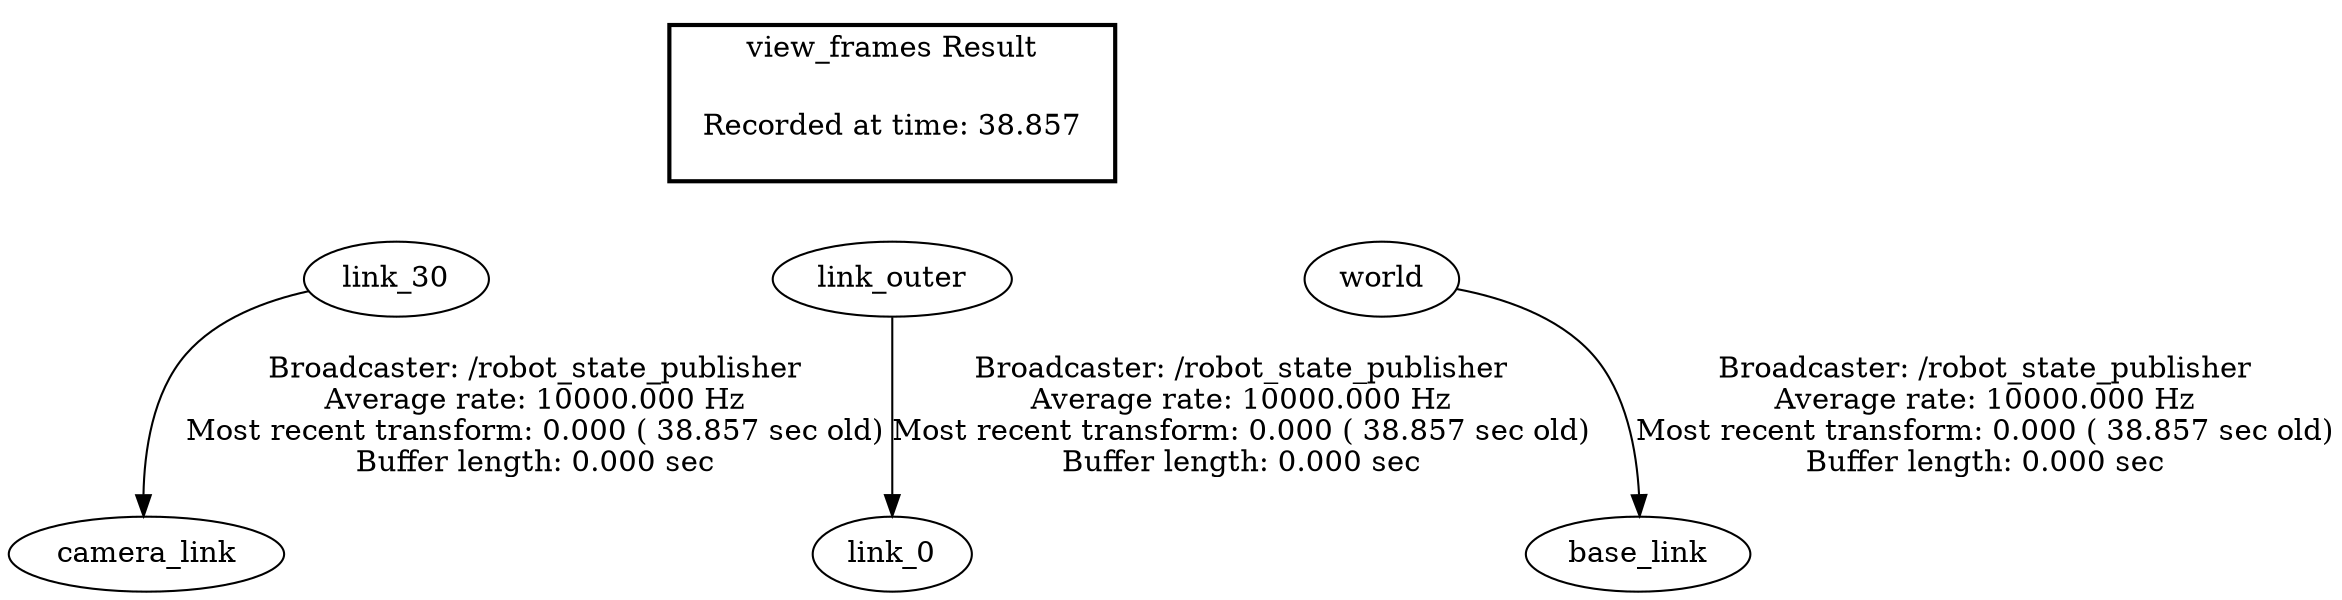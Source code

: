 digraph G {
"link_30" -> "camera_link"[label="Broadcaster: /robot_state_publisher\nAverage rate: 10000.000 Hz\nMost recent transform: 0.000 ( 38.857 sec old)\nBuffer length: 0.000 sec\n"];
"link_outer" -> "link_0"[label="Broadcaster: /robot_state_publisher\nAverage rate: 10000.000 Hz\nMost recent transform: 0.000 ( 38.857 sec old)\nBuffer length: 0.000 sec\n"];
"world" -> "base_link"[label="Broadcaster: /robot_state_publisher\nAverage rate: 10000.000 Hz\nMost recent transform: 0.000 ( 38.857 sec old)\nBuffer length: 0.000 sec\n"];
edge [style=invis];
 subgraph cluster_legend { style=bold; color=black; label ="view_frames Result";
"Recorded at time: 38.857"[ shape=plaintext ] ;
 }->"link_30";
edge [style=invis];
 subgraph cluster_legend { style=bold; color=black; label ="view_frames Result";
"Recorded at time: 38.857"[ shape=plaintext ] ;
 }->"link_outer";
edge [style=invis];
 subgraph cluster_legend { style=bold; color=black; label ="view_frames Result";
"Recorded at time: 38.857"[ shape=plaintext ] ;
 }->"world";
}